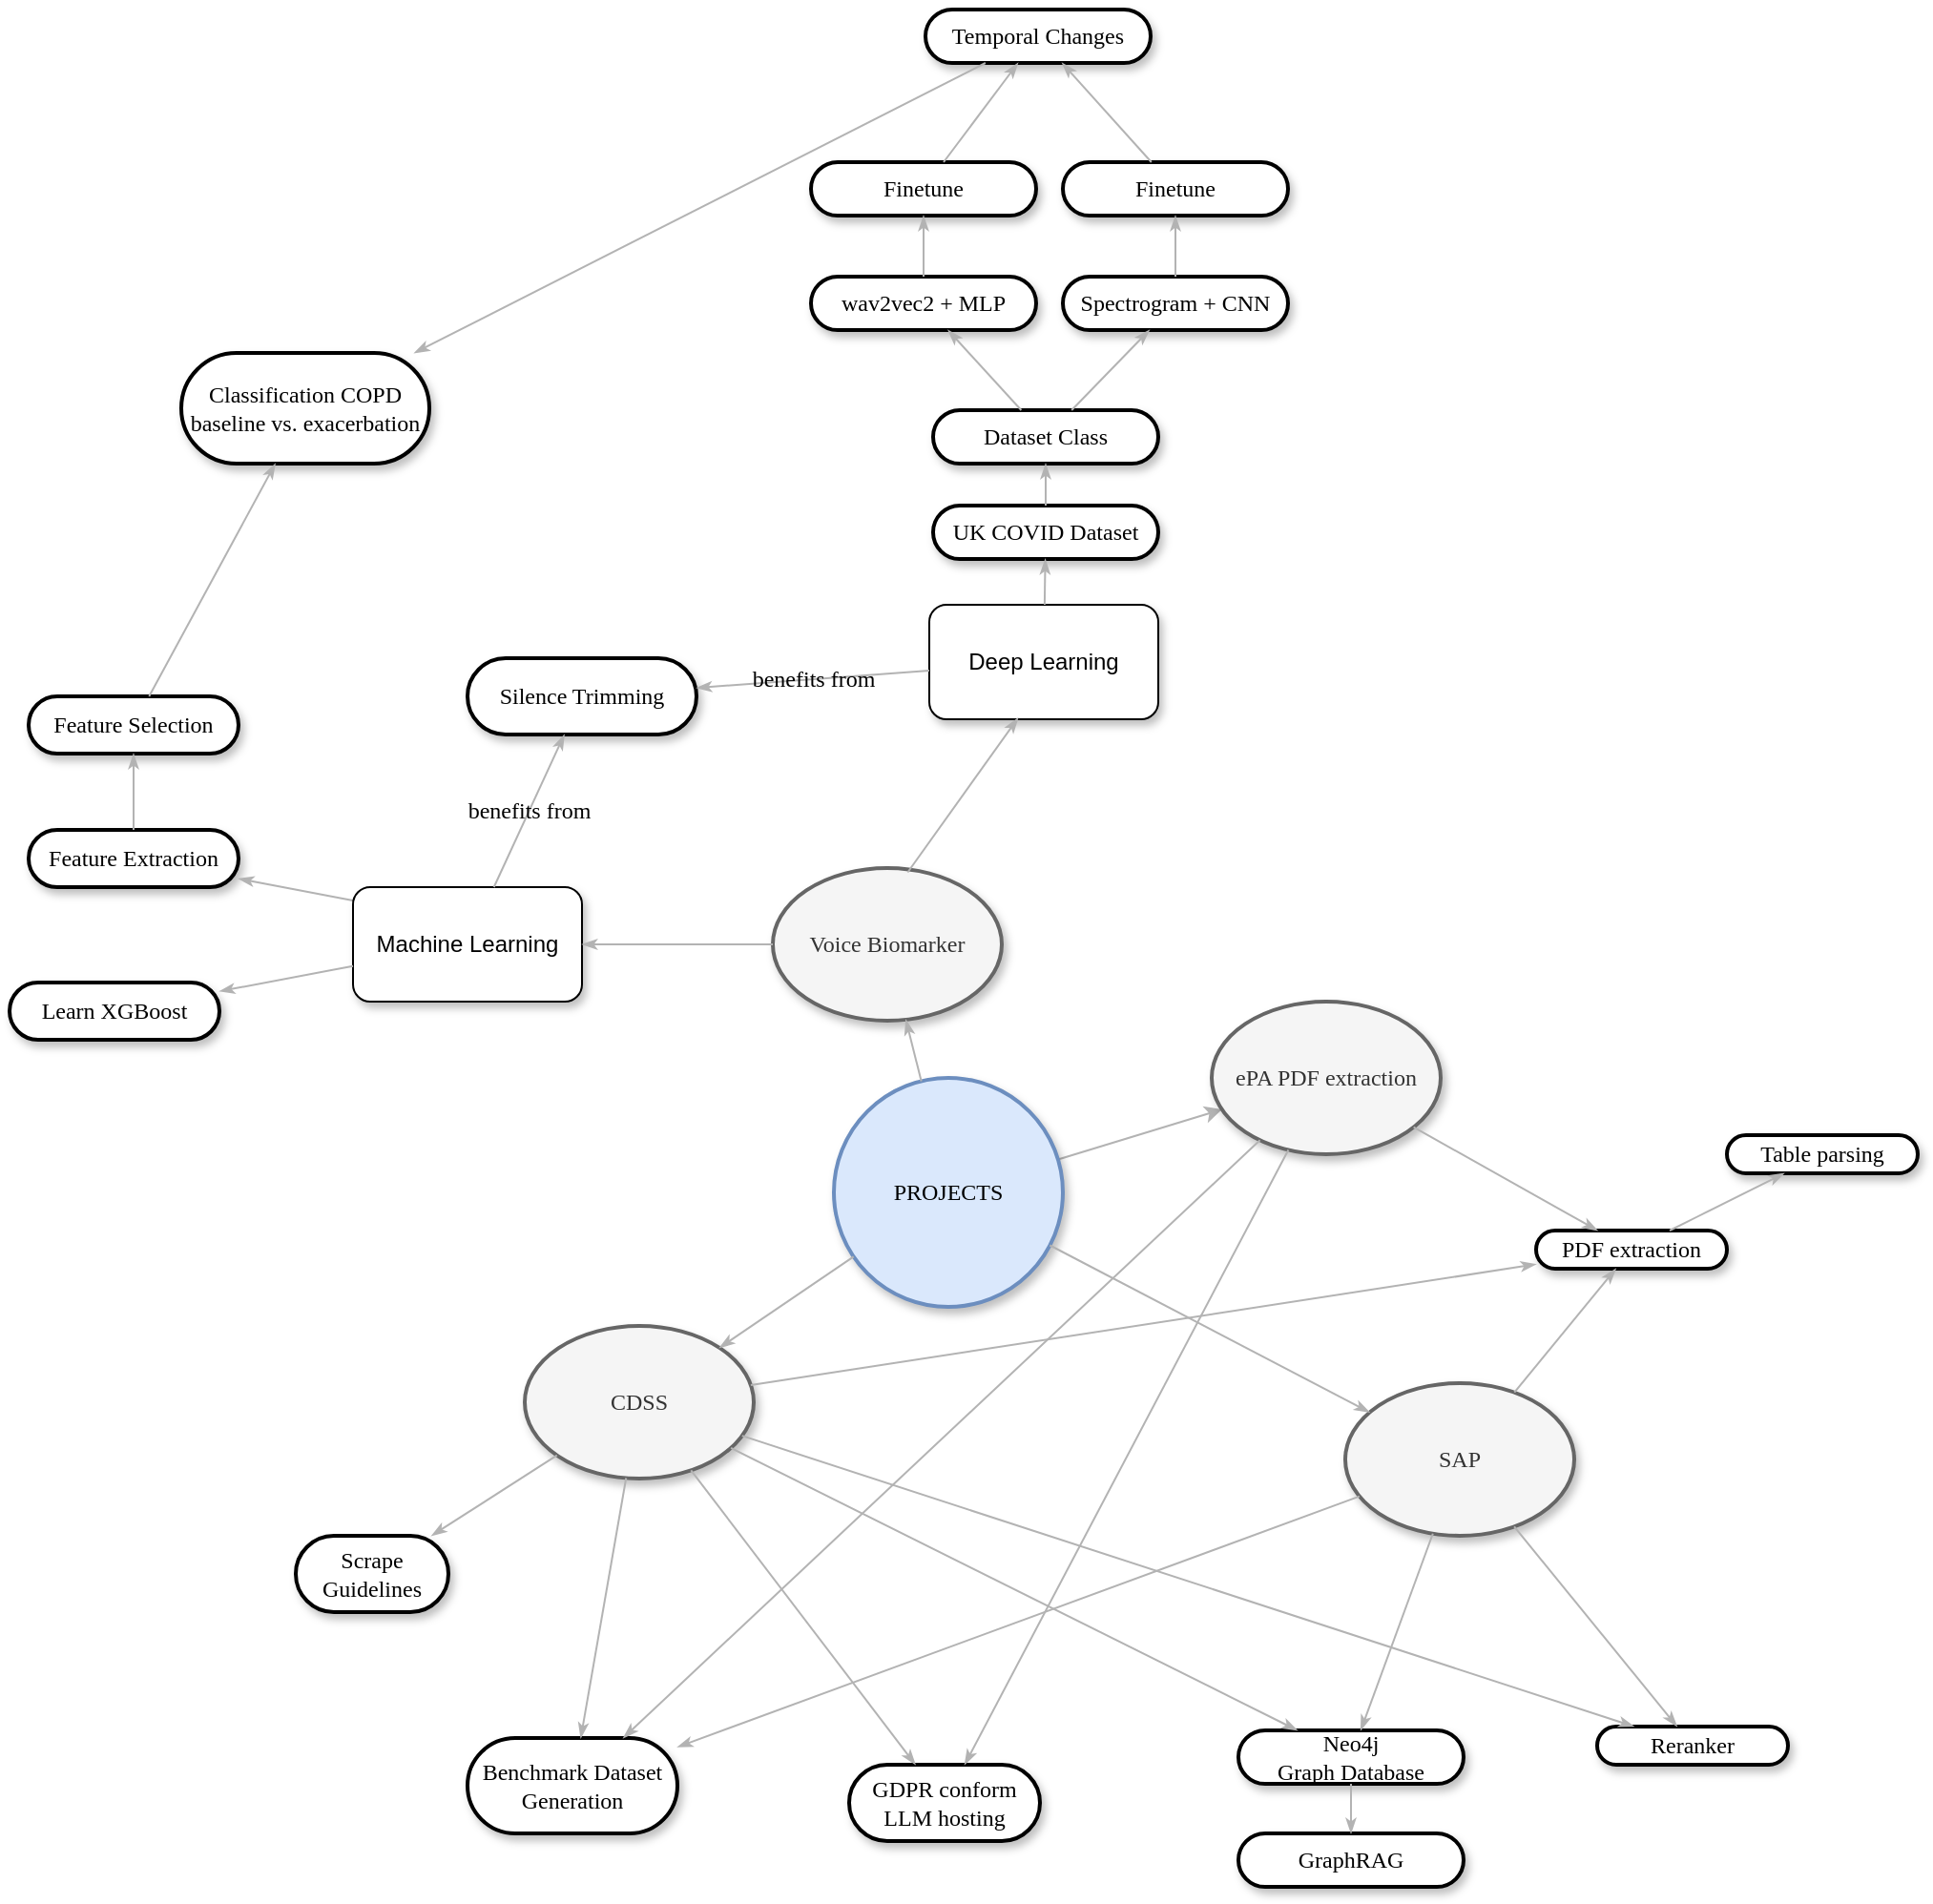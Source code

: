 <mxfile version="26.2.14">
  <diagram name="Page-1" id="ad52d381-51e7-2e0d-a935-2d0ddd2fd229">
    <mxGraphModel dx="1307" dy="1659" grid="1" gridSize="10" guides="1" tooltips="1" connect="1" arrows="1" fold="1" page="0" pageScale="1" pageWidth="1100" pageHeight="850" background="none" math="0" shadow="0">
      <root>
        <object label="" id="0">
          <mxCell />
        </object>
        <mxCell id="1" parent="0" />
        <mxCell id="2c924340bb9dbf6c-2" value="Voice Biomarker" style="ellipse;whiteSpace=wrap;html=1;rounded=1;shadow=1;comic=0;labelBackgroundColor=none;strokeWidth=2;fontFamily=Verdana;fontSize=12;align=center;fillColor=#f5f5f5;fontColor=#333333;strokeColor=#666666;" parent="1" vertex="1">
          <mxGeometry x="350" y="10" width="120" height="80" as="geometry" />
        </mxCell>
        <mxCell id="2c924340bb9dbf6c-3" value="&lt;span&gt;SAP&lt;/span&gt;" style="ellipse;whiteSpace=wrap;html=1;rounded=1;shadow=1;comic=0;labelBackgroundColor=none;strokeWidth=2;fontFamily=Verdana;fontSize=12;align=center;fillColor=#f5f5f5;fontColor=#333333;strokeColor=#666666;" parent="1" vertex="1">
          <mxGeometry x="650" y="280" width="120" height="80" as="geometry" />
        </mxCell>
        <mxCell id="xwB6e1dVZzUeRVQKmJ4m-3" style="rounded=0;orthogonalLoop=1;jettySize=auto;html=1;curved=0;strokeColor=light-dark(#b3b3b3, #ededed);noEdgeStyle=1;" edge="1" parent="1" source="2c924340bb9dbf6c-4" target="xwB6e1dVZzUeRVQKmJ4m-1">
          <mxGeometry relative="1" as="geometry" />
        </mxCell>
        <mxCell id="2c924340bb9dbf6c-4" value="PROJECTS" style="ellipse;whiteSpace=wrap;html=1;rounded=1;shadow=1;comic=0;labelBackgroundColor=none;strokeWidth=2;fontFamily=Verdana;fontSize=12;align=center;fillColor=#dae8fc;strokeColor=#6c8ebf;" parent="1" vertex="1">
          <mxGeometry x="382" y="120" width="120" height="120" as="geometry" />
        </mxCell>
        <mxCell id="2c924340bb9dbf6c-5" value="CDSS" style="ellipse;whiteSpace=wrap;html=1;rounded=1;shadow=1;comic=0;labelBackgroundColor=none;strokeWidth=2;fontFamily=Verdana;fontSize=12;align=center;fillColor=#f5f5f5;fontColor=#333333;strokeColor=#666666;" parent="1" vertex="1">
          <mxGeometry x="220" y="250" width="120" height="80" as="geometry" />
        </mxCell>
        <mxCell id="2c924340bb9dbf6c-9" value="&lt;span&gt;Silence Trimming&lt;/span&gt;" style="whiteSpace=wrap;html=1;rounded=1;shadow=1;comic=0;labelBackgroundColor=none;strokeWidth=2;fontFamily=Verdana;fontSize=12;align=center;arcSize=50;" parent="1" vertex="1">
          <mxGeometry x="190" y="-100" width="120" height="40" as="geometry" />
        </mxCell>
        <mxCell id="2c924340bb9dbf6c-10" value="&lt;span&gt;Feature Extraction&lt;/span&gt;" style="whiteSpace=wrap;html=1;rounded=1;shadow=1;comic=0;labelBackgroundColor=none;strokeWidth=2;fontFamily=Verdana;fontSize=12;align=center;arcSize=50;" parent="1" vertex="1">
          <mxGeometry x="-40" y="-10" width="110" height="30" as="geometry" />
        </mxCell>
        <mxCell id="2c924340bb9dbf6c-15" value="&lt;span&gt;Reranker&lt;/span&gt;" style="whiteSpace=wrap;html=1;rounded=1;shadow=1;comic=0;labelBackgroundColor=none;strokeWidth=2;fontFamily=Verdana;fontSize=12;align=center;arcSize=50;" parent="1" vertex="1">
          <mxGeometry x="782" y="460" width="100" height="20" as="geometry" />
        </mxCell>
        <mxCell id="2c924340bb9dbf6c-17" value="&lt;span&gt;PDF extraction&lt;/span&gt;" style="whiteSpace=wrap;html=1;rounded=1;shadow=1;comic=0;labelBackgroundColor=none;strokeWidth=2;fontFamily=Verdana;fontSize=12;align=center;arcSize=50;" parent="1" vertex="1">
          <mxGeometry x="750" y="200" width="100" height="20" as="geometry" />
        </mxCell>
        <mxCell id="2c924340bb9dbf6c-18" value="Neo4j&lt;div&gt;Graph Database&lt;/div&gt;" style="whiteSpace=wrap;html=1;rounded=1;shadow=1;comic=0;labelBackgroundColor=none;strokeWidth=2;fontFamily=Verdana;fontSize=12;align=center;arcSize=50;" parent="1" vertex="1">
          <mxGeometry x="594" y="462" width="118" height="28" as="geometry" />
        </mxCell>
        <mxCell id="2c924340bb9dbf6c-19" value="Table parsing" style="whiteSpace=wrap;html=1;rounded=1;shadow=1;comic=0;labelBackgroundColor=none;strokeWidth=2;fontFamily=Verdana;fontSize=12;align=center;arcSize=50;" parent="1" vertex="1">
          <mxGeometry x="850" y="150" width="100" height="20" as="geometry" />
        </mxCell>
        <mxCell id="2c924340bb9dbf6c-27" value="" style="edgeStyle=none;rounded=1;html=1;labelBackgroundColor=none;startArrow=none;startFill=0;startSize=5;endArrow=classicThin;endFill=1;endSize=5;jettySize=auto;orthogonalLoop=1;strokeColor=#B3B3B3;strokeWidth=1;fontFamily=Verdana;fontSize=12;exitX=1;exitY=0.5;exitDx=0;exitDy=0;noEdgeStyle=1;" parent="1" source="xwB6e1dVZzUeRVQKmJ4m-8" target="2c924340bb9dbf6c-10" edge="1">
          <mxGeometry relative="1" as="geometry" />
        </mxCell>
        <mxCell id="2c924340bb9dbf6c-31" value="" style="edgeStyle=none;rounded=1;html=1;labelBackgroundColor=none;startArrow=none;startFill=0;startSize=5;endArrow=classicThin;endFill=1;endSize=5;jettySize=auto;orthogonalLoop=1;strokeColor=#B3B3B3;strokeWidth=1;fontFamily=Verdana;fontSize=12;noEdgeStyle=1;" parent="1" source="2c924340bb9dbf6c-4" target="2c924340bb9dbf6c-2" edge="1">
          <mxGeometry x="-0.003" relative="1" as="geometry">
            <mxPoint as="offset" />
          </mxGeometry>
        </mxCell>
        <mxCell id="2c924340bb9dbf6c-32" value="" style="edgeStyle=none;rounded=1;html=1;labelBackgroundColor=none;startArrow=none;startFill=0;startSize=5;endArrow=classicThin;endFill=1;endSize=5;jettySize=auto;orthogonalLoop=1;strokeColor=#B3B3B3;strokeWidth=1;fontFamily=Verdana;fontSize=12;noEdgeStyle=1;" parent="1" source="2c924340bb9dbf6c-4" target="2c924340bb9dbf6c-3" edge="1">
          <mxGeometry relative="1" as="geometry" />
        </mxCell>
        <mxCell id="2c924340bb9dbf6c-33" value="" style="edgeStyle=none;rounded=1;html=1;labelBackgroundColor=none;startArrow=none;startFill=0;startSize=5;endArrow=classicThin;endFill=1;endSize=5;jettySize=auto;orthogonalLoop=1;strokeColor=#B3B3B3;strokeWidth=1;fontFamily=Verdana;fontSize=12;noEdgeStyle=1;" parent="1" source="2c924340bb9dbf6c-4" target="2c924340bb9dbf6c-5" edge="1">
          <mxGeometry relative="1" as="geometry" />
        </mxCell>
        <mxCell id="2c924340bb9dbf6c-41" value="" style="edgeStyle=none;rounded=1;html=1;labelBackgroundColor=none;startArrow=none;startFill=0;startSize=5;endArrow=classicThin;endFill=1;endSize=5;jettySize=auto;orthogonalLoop=1;strokeColor=#B3B3B3;strokeWidth=1;fontFamily=Verdana;fontSize=12;noEdgeStyle=1;" parent="1" source="2c924340bb9dbf6c-3" target="2c924340bb9dbf6c-18" edge="1">
          <mxGeometry relative="1" as="geometry" />
        </mxCell>
        <mxCell id="2c924340bb9dbf6c-42" value="" style="edgeStyle=none;rounded=1;html=1;labelBackgroundColor=none;startArrow=none;startFill=0;startSize=5;endArrow=classicThin;endFill=1;endSize=5;jettySize=auto;orthogonalLoop=1;strokeColor=#B3B3B3;strokeWidth=1;fontFamily=Verdana;fontSize=12;noEdgeStyle=1;" parent="1" source="2c924340bb9dbf6c-3" target="2c924340bb9dbf6c-17" edge="1">
          <mxGeometry relative="1" as="geometry" />
        </mxCell>
        <mxCell id="2c924340bb9dbf6c-44" value="" style="edgeStyle=none;rounded=1;html=1;labelBackgroundColor=none;startArrow=none;startFill=0;startSize=5;endArrow=classicThin;endFill=1;endSize=5;jettySize=auto;orthogonalLoop=1;strokeColor=#B3B3B3;strokeWidth=1;fontFamily=Verdana;fontSize=12;noEdgeStyle=1;" parent="1" source="2c924340bb9dbf6c-3" target="2c924340bb9dbf6c-15" edge="1">
          <mxGeometry relative="1" as="geometry" />
        </mxCell>
        <mxCell id="2c924340bb9dbf6c-58" value="&lt;span&gt;GDPR conform LLM hosting&lt;/span&gt;" style="whiteSpace=wrap;html=1;rounded=1;shadow=1;comic=0;labelBackgroundColor=none;strokeWidth=2;fontFamily=Verdana;fontSize=12;align=center;arcSize=50;" parent="1" vertex="1">
          <mxGeometry x="390" y="480" width="100" height="40" as="geometry" />
        </mxCell>
        <mxCell id="2c924340bb9dbf6c-77" value="" style="edgeStyle=none;rounded=1;html=1;labelBackgroundColor=none;startArrow=none;startFill=0;startSize=5;endArrow=classicThin;endFill=1;endSize=5;jettySize=auto;orthogonalLoop=1;strokeColor=#B3B3B3;strokeWidth=1;fontFamily=Verdana;fontSize=12;noEdgeStyle=1;" parent="1" source="2c924340bb9dbf6c-5" target="2c924340bb9dbf6c-58" edge="1">
          <mxGeometry x="-0.002" relative="1" as="geometry">
            <mxPoint as="offset" />
          </mxGeometry>
        </mxCell>
        <mxCell id="xwB6e1dVZzUeRVQKmJ4m-1" value="ePA PDF extraction" style="ellipse;whiteSpace=wrap;html=1;rounded=1;shadow=1;comic=0;labelBackgroundColor=none;strokeWidth=2;fontFamily=Verdana;fontSize=12;align=center;fillColor=#f5f5f5;fontColor=#333333;strokeColor=#666666;" vertex="1" parent="1">
          <mxGeometry x="580" y="80" width="120" height="80" as="geometry" />
        </mxCell>
        <mxCell id="xwB6e1dVZzUeRVQKmJ4m-8" value="Machine Learning" style="rounded=1;whiteSpace=wrap;html=1;shadow=1;" vertex="1" parent="1">
          <mxGeometry x="130" y="20" width="120" height="60" as="geometry" />
        </mxCell>
        <mxCell id="xwB6e1dVZzUeRVQKmJ4m-9" value="" style="edgeStyle=none;rounded=1;html=1;labelBackgroundColor=none;startArrow=none;startFill=0;startSize=5;endArrow=classicThin;endFill=1;endSize=5;jettySize=auto;orthogonalLoop=1;strokeColor=#B3B3B3;strokeWidth=1;fontFamily=Verdana;fontSize=12;noEdgeStyle=1;" edge="1" parent="1" source="2c924340bb9dbf6c-2" target="xwB6e1dVZzUeRVQKmJ4m-8">
          <mxGeometry relative="1" as="geometry">
            <mxPoint x="283" y="135" as="sourcePoint" />
            <mxPoint x="219" y="100" as="targetPoint" />
          </mxGeometry>
        </mxCell>
        <mxCell id="xwB6e1dVZzUeRVQKmJ4m-10" value="Deep Learning" style="rounded=1;whiteSpace=wrap;html=1;shadow=1;" vertex="1" parent="1">
          <mxGeometry x="432" y="-128" width="120" height="60" as="geometry" />
        </mxCell>
        <mxCell id="xwB6e1dVZzUeRVQKmJ4m-11" value="" style="edgeStyle=none;rounded=1;html=1;labelBackgroundColor=none;startArrow=none;startFill=0;startSize=5;endArrow=classicThin;endFill=1;endSize=5;jettySize=auto;orthogonalLoop=1;strokeColor=#B3B3B3;strokeWidth=1;fontFamily=Verdana;fontSize=12;exitX=0.589;exitY=0.028;exitDx=0;exitDy=0;exitPerimeter=0;entryX=0.388;entryY=0.988;entryDx=0;entryDy=0;entryPerimeter=0;noEdgeStyle=1;" edge="1" parent="1" target="xwB6e1dVZzUeRVQKmJ4m-10" source="2c924340bb9dbf6c-2">
          <mxGeometry relative="1" as="geometry">
            <mxPoint x="182" y="483" as="sourcePoint" />
            <mxPoint x="99" y="470" as="targetPoint" />
          </mxGeometry>
        </mxCell>
        <mxCell id="xwB6e1dVZzUeRVQKmJ4m-12" value="&lt;span&gt;UK COVID Dataset&lt;/span&gt;" style="whiteSpace=wrap;html=1;rounded=1;shadow=1;comic=0;labelBackgroundColor=none;strokeWidth=2;fontFamily=Verdana;fontSize=12;align=center;arcSize=50;" vertex="1" parent="1">
          <mxGeometry x="434" y="-180" width="118" height="28" as="geometry" />
        </mxCell>
        <mxCell id="xwB6e1dVZzUeRVQKmJ4m-13" value="" style="edgeStyle=none;rounded=1;html=1;labelBackgroundColor=none;startArrow=none;startFill=0;startSize=5;endArrow=classicThin;endFill=1;endSize=5;jettySize=auto;orthogonalLoop=1;strokeColor=#B3B3B3;strokeWidth=1;fontFamily=Verdana;fontSize=12;noEdgeStyle=1;" edge="1" parent="1" target="xwB6e1dVZzUeRVQKmJ4m-12" source="xwB6e1dVZzUeRVQKmJ4m-10">
          <mxGeometry relative="1" as="geometry">
            <mxPoint x="526.698" y="-128" as="sourcePoint" />
          </mxGeometry>
        </mxCell>
        <mxCell id="xwB6e1dVZzUeRVQKmJ4m-15" value="benefits from" style="edgeStyle=none;rounded=1;html=1;labelBackgroundColor=none;startArrow=none;startFill=0;startSize=5;endArrow=classicThin;endFill=1;endSize=5;jettySize=auto;orthogonalLoop=1;strokeColor=#B3B3B3;strokeWidth=1;fontFamily=Verdana;fontSize=12;noEdgeStyle=1;" edge="1" parent="1" source="xwB6e1dVZzUeRVQKmJ4m-10" target="2c924340bb9dbf6c-9">
          <mxGeometry x="-0.0" relative="1" as="geometry">
            <mxPoint x="300" y="195" as="sourcePoint" />
            <mxPoint x="159" y="322" as="targetPoint" />
            <mxPoint as="offset" />
          </mxGeometry>
        </mxCell>
        <mxCell id="xwB6e1dVZzUeRVQKmJ4m-16" value="benefits from" style="edgeStyle=none;rounded=1;html=1;labelBackgroundColor=none;startArrow=none;startFill=0;startSize=5;endArrow=classicThin;endFill=1;endSize=5;jettySize=auto;orthogonalLoop=1;strokeColor=#B3B3B3;strokeWidth=1;fontFamily=Verdana;fontSize=12;noEdgeStyle=1;" edge="1" parent="1" source="xwB6e1dVZzUeRVQKmJ4m-8" target="2c924340bb9dbf6c-9">
          <mxGeometry x="-0.0" relative="1" as="geometry">
            <mxPoint x="99" y="320" as="sourcePoint" />
            <mxPoint x="98" y="260" as="targetPoint" />
            <mxPoint as="offset" />
          </mxGeometry>
        </mxCell>
        <mxCell id="xwB6e1dVZzUeRVQKmJ4m-17" value="&lt;span&gt;Feature Selection&lt;/span&gt;" style="whiteSpace=wrap;html=1;rounded=1;shadow=1;comic=0;labelBackgroundColor=none;strokeWidth=2;fontFamily=Verdana;fontSize=12;align=center;arcSize=50;" vertex="1" parent="1">
          <mxGeometry x="-40" y="-80" width="110" height="30" as="geometry" />
        </mxCell>
        <mxCell id="xwB6e1dVZzUeRVQKmJ4m-18" value="" style="edgeStyle=none;rounded=1;html=1;labelBackgroundColor=none;startArrow=none;startFill=0;startSize=5;endArrow=classicThin;endFill=1;endSize=5;jettySize=auto;orthogonalLoop=1;strokeColor=#B3B3B3;strokeWidth=1;fontFamily=Verdana;fontSize=12;noEdgeStyle=1;" edge="1" parent="1" source="2c924340bb9dbf6c-10" target="xwB6e1dVZzUeRVQKmJ4m-17">
          <mxGeometry relative="1" as="geometry">
            <mxPoint x="290" y="-20" as="sourcePoint" />
            <mxPoint x="329" y="-110" as="targetPoint" />
          </mxGeometry>
        </mxCell>
        <mxCell id="xwB6e1dVZzUeRVQKmJ4m-21" value="&lt;span&gt;Dataset Class&lt;/span&gt;" style="whiteSpace=wrap;html=1;rounded=1;shadow=1;comic=0;labelBackgroundColor=none;strokeWidth=2;fontFamily=Verdana;fontSize=12;align=center;arcSize=50;" vertex="1" parent="1">
          <mxGeometry x="434" y="-230" width="118" height="28" as="geometry" />
        </mxCell>
        <mxCell id="xwB6e1dVZzUeRVQKmJ4m-22" value="" style="edgeStyle=none;rounded=1;html=1;labelBackgroundColor=none;startArrow=none;startFill=0;startSize=5;endArrow=classicThin;endFill=1;endSize=5;jettySize=auto;orthogonalLoop=1;strokeColor=#B3B3B3;strokeWidth=1;fontFamily=Verdana;fontSize=12;noEdgeStyle=1;" edge="1" parent="1" target="xwB6e1dVZzUeRVQKmJ4m-21" source="xwB6e1dVZzUeRVQKmJ4m-12">
          <mxGeometry relative="1" as="geometry">
            <mxPoint x="546.811" y="-240" as="sourcePoint" />
          </mxGeometry>
        </mxCell>
        <mxCell id="xwB6e1dVZzUeRVQKmJ4m-25" value="Spectrogram + CNN" style="whiteSpace=wrap;html=1;rounded=1;shadow=1;comic=0;labelBackgroundColor=none;strokeWidth=2;fontFamily=Verdana;fontSize=12;align=center;arcSize=50;" vertex="1" parent="1">
          <mxGeometry x="502" y="-300" width="118" height="28" as="geometry" />
        </mxCell>
        <mxCell id="xwB6e1dVZzUeRVQKmJ4m-26" value="" style="edgeStyle=none;rounded=1;html=1;labelBackgroundColor=none;startArrow=none;startFill=0;startSize=5;endArrow=classicThin;endFill=1;endSize=5;jettySize=auto;orthogonalLoop=1;strokeColor=#B3B3B3;strokeWidth=1;fontFamily=Verdana;fontSize=12;noEdgeStyle=1;" edge="1" parent="1" target="xwB6e1dVZzUeRVQKmJ4m-25" source="xwB6e1dVZzUeRVQKmJ4m-21">
          <mxGeometry relative="1" as="geometry">
            <mxPoint x="493" y="-240" as="sourcePoint" />
          </mxGeometry>
        </mxCell>
        <mxCell id="xwB6e1dVZzUeRVQKmJ4m-28" value="wav2vec2 + MLP" style="whiteSpace=wrap;html=1;rounded=1;shadow=1;comic=0;labelBackgroundColor=none;strokeWidth=2;fontFamily=Verdana;fontSize=12;align=center;arcSize=50;" vertex="1" parent="1">
          <mxGeometry x="370" y="-300" width="118" height="28" as="geometry" />
        </mxCell>
        <mxCell id="xwB6e1dVZzUeRVQKmJ4m-29" value="" style="edgeStyle=none;rounded=1;html=1;labelBackgroundColor=none;startArrow=none;startFill=0;startSize=5;endArrow=classicThin;endFill=1;endSize=5;jettySize=auto;orthogonalLoop=1;strokeColor=#B3B3B3;strokeWidth=1;fontFamily=Verdana;fontSize=12;noEdgeStyle=1;" edge="1" parent="1" target="xwB6e1dVZzUeRVQKmJ4m-28" source="xwB6e1dVZzUeRVQKmJ4m-21">
          <mxGeometry relative="1" as="geometry">
            <mxPoint x="355" y="-251" as="sourcePoint" />
          </mxGeometry>
        </mxCell>
        <mxCell id="xwB6e1dVZzUeRVQKmJ4m-30" value="Finetune" style="whiteSpace=wrap;html=1;rounded=1;shadow=1;comic=0;labelBackgroundColor=none;strokeWidth=2;fontFamily=Verdana;fontSize=12;align=center;arcSize=50;" vertex="1" parent="1">
          <mxGeometry x="370" y="-360" width="118" height="28" as="geometry" />
        </mxCell>
        <mxCell id="xwB6e1dVZzUeRVQKmJ4m-31" value="" style="edgeStyle=none;rounded=1;html=1;labelBackgroundColor=none;startArrow=none;startFill=0;startSize=5;endArrow=classicThin;endFill=1;endSize=5;jettySize=auto;orthogonalLoop=1;strokeColor=#B3B3B3;strokeWidth=1;fontFamily=Verdana;fontSize=12;noEdgeStyle=1;" edge="1" parent="1" target="xwB6e1dVZzUeRVQKmJ4m-30" source="xwB6e1dVZzUeRVQKmJ4m-28">
          <mxGeometry relative="1" as="geometry">
            <mxPoint x="455" y="-360" as="sourcePoint" />
          </mxGeometry>
        </mxCell>
        <mxCell id="xwB6e1dVZzUeRVQKmJ4m-32" value="Finetune" style="whiteSpace=wrap;html=1;rounded=1;shadow=1;comic=0;labelBackgroundColor=none;strokeWidth=2;fontFamily=Verdana;fontSize=12;align=center;arcSize=50;" vertex="1" parent="1">
          <mxGeometry x="502" y="-360" width="118" height="28" as="geometry" />
        </mxCell>
        <mxCell id="xwB6e1dVZzUeRVQKmJ4m-33" value="" style="edgeStyle=none;rounded=1;html=1;labelBackgroundColor=none;startArrow=none;startFill=0;startSize=5;endArrow=classicThin;endFill=1;endSize=5;jettySize=auto;orthogonalLoop=1;strokeColor=#B3B3B3;strokeWidth=1;fontFamily=Verdana;fontSize=12;noEdgeStyle=1;" edge="1" parent="1" target="xwB6e1dVZzUeRVQKmJ4m-32" source="xwB6e1dVZzUeRVQKmJ4m-25">
          <mxGeometry relative="1" as="geometry">
            <mxPoint x="579" y="-316" as="sourcePoint" />
          </mxGeometry>
        </mxCell>
        <mxCell id="xwB6e1dVZzUeRVQKmJ4m-34" value="" style="edgeStyle=none;rounded=1;html=1;labelBackgroundColor=none;startArrow=none;startFill=0;startSize=5;endArrow=classicThin;endFill=1;endSize=5;jettySize=auto;orthogonalLoop=1;strokeColor=#B3B3B3;strokeWidth=1;fontFamily=Verdana;fontSize=12;noEdgeStyle=1;" edge="1" parent="1" source="2c924340bb9dbf6c-5" target="2c924340bb9dbf6c-18">
          <mxGeometry relative="1" as="geometry">
            <mxPoint x="811" y="361" as="sourcePoint" />
            <mxPoint x="683" y="452" as="targetPoint" />
          </mxGeometry>
        </mxCell>
        <mxCell id="xwB6e1dVZzUeRVQKmJ4m-35" value="GraphRAG" style="whiteSpace=wrap;html=1;rounded=1;shadow=1;comic=0;labelBackgroundColor=none;strokeWidth=2;fontFamily=Verdana;fontSize=12;align=center;arcSize=50;" vertex="1" parent="1">
          <mxGeometry x="594" y="516" width="118" height="28" as="geometry" />
        </mxCell>
        <mxCell id="xwB6e1dVZzUeRVQKmJ4m-36" value="" style="edgeStyle=none;rounded=1;html=1;labelBackgroundColor=none;startArrow=none;startFill=0;startSize=5;endArrow=classicThin;endFill=1;endSize=5;jettySize=auto;orthogonalLoop=1;strokeColor=#B3B3B3;strokeWidth=1;fontFamily=Verdana;fontSize=12;noEdgeStyle=1;" edge="1" parent="1" target="xwB6e1dVZzUeRVQKmJ4m-35" source="2c924340bb9dbf6c-18">
          <mxGeometry relative="1" as="geometry">
            <mxPoint x="450" y="430" as="sourcePoint" />
            <mxPoint x="694" y="509" as="targetPoint" />
          </mxGeometry>
        </mxCell>
        <mxCell id="xwB6e1dVZzUeRVQKmJ4m-38" value="" style="edgeStyle=none;rounded=1;html=1;labelBackgroundColor=none;startArrow=none;startFill=0;startSize=5;endArrow=classicThin;endFill=1;endSize=5;jettySize=auto;orthogonalLoop=1;strokeColor=#B3B3B3;strokeWidth=1;fontFamily=Verdana;fontSize=12;noEdgeStyle=1;" edge="1" parent="1" source="2c924340bb9dbf6c-5" target="2c924340bb9dbf6c-17">
          <mxGeometry relative="1" as="geometry">
            <mxPoint x="449" y="383" as="sourcePoint" />
            <mxPoint x="634" y="472" as="targetPoint" />
          </mxGeometry>
        </mxCell>
        <mxCell id="xwB6e1dVZzUeRVQKmJ4m-39" value="" style="edgeStyle=none;rounded=1;html=1;labelBackgroundColor=none;startArrow=none;startFill=0;startSize=5;endArrow=classicThin;endFill=1;endSize=5;jettySize=auto;orthogonalLoop=1;strokeColor=#B3B3B3;strokeWidth=1;fontFamily=Verdana;fontSize=12;noEdgeStyle=1;" edge="1" parent="1" source="xwB6e1dVZzUeRVQKmJ4m-1" target="2c924340bb9dbf6c-17">
          <mxGeometry relative="1" as="geometry">
            <mxPoint x="792" y="334" as="sourcePoint" />
            <mxPoint x="670" y="340" as="targetPoint" />
          </mxGeometry>
        </mxCell>
        <mxCell id="xwB6e1dVZzUeRVQKmJ4m-40" value="" style="edgeStyle=none;rounded=1;html=1;labelBackgroundColor=none;startArrow=none;startFill=0;startSize=5;endArrow=classicThin;endFill=1;endSize=5;jettySize=auto;orthogonalLoop=1;strokeColor=#B3B3B3;strokeWidth=1;fontFamily=Verdana;fontSize=12;noEdgeStyle=1;" edge="1" parent="1" source="2c924340bb9dbf6c-17" target="2c924340bb9dbf6c-19">
          <mxGeometry relative="1" as="geometry">
            <mxPoint x="950" y="200" as="sourcePoint" />
            <mxPoint x="920" y="120" as="targetPoint" />
          </mxGeometry>
        </mxCell>
        <mxCell id="xwB6e1dVZzUeRVQKmJ4m-41" value="" style="edgeStyle=none;rounded=1;html=1;labelBackgroundColor=none;startArrow=none;startFill=0;startSize=5;endArrow=classicThin;endFill=1;endSize=5;jettySize=auto;orthogonalLoop=1;strokeColor=#B3B3B3;strokeWidth=1;fontFamily=Verdana;fontSize=12;noEdgeStyle=1;" edge="1" parent="1" source="2c924340bb9dbf6c-5" target="2c924340bb9dbf6c-15">
          <mxGeometry relative="1" as="geometry">
            <mxPoint x="855" y="372" as="sourcePoint" />
            <mxPoint x="861" y="470" as="targetPoint" />
          </mxGeometry>
        </mxCell>
        <mxCell id="xwB6e1dVZzUeRVQKmJ4m-46" value="" style="edgeStyle=none;rounded=1;html=1;labelBackgroundColor=none;startArrow=none;startFill=0;startSize=5;endArrow=classicThin;endFill=1;endSize=5;jettySize=auto;orthogonalLoop=1;strokeColor=#B3B3B3;strokeWidth=1;fontFamily=Verdana;fontSize=12;noEdgeStyle=1;" edge="1" parent="1" source="xwB6e1dVZzUeRVQKmJ4m-1" target="2c924340bb9dbf6c-58">
          <mxGeometry relative="1" as="geometry">
            <mxPoint x="400" y="400" as="sourcePoint" />
            <mxPoint x="400" y="472" as="targetPoint" />
          </mxGeometry>
        </mxCell>
        <mxCell id="xwB6e1dVZzUeRVQKmJ4m-47" value="&lt;span&gt;Benchmark Dataset Generation&lt;/span&gt;" style="whiteSpace=wrap;html=1;rounded=1;shadow=1;comic=0;labelBackgroundColor=none;strokeWidth=2;fontFamily=Verdana;fontSize=12;align=center;arcSize=50;" vertex="1" parent="1">
          <mxGeometry x="190" y="466" width="110" height="50" as="geometry" />
        </mxCell>
        <mxCell id="xwB6e1dVZzUeRVQKmJ4m-48" value="" style="edgeStyle=none;rounded=1;html=1;labelBackgroundColor=none;startArrow=none;startFill=0;startSize=5;endArrow=classicThin;endFill=1;endSize=5;jettySize=auto;orthogonalLoop=1;strokeColor=#B3B3B3;strokeWidth=1;fontFamily=Verdana;fontSize=12;noEdgeStyle=1;" edge="1" parent="1" source="2c924340bb9dbf6c-5" target="xwB6e1dVZzUeRVQKmJ4m-47">
          <mxGeometry x="-0.001" relative="1" as="geometry">
            <mxPoint x="207" y="323" as="sourcePoint" />
            <mxPoint x="376" y="466" as="targetPoint" />
            <mxPoint as="offset" />
          </mxGeometry>
        </mxCell>
        <mxCell id="xwB6e1dVZzUeRVQKmJ4m-49" value="" style="edgeStyle=none;rounded=1;html=1;labelBackgroundColor=none;startArrow=none;startFill=0;startSize=5;endArrow=classicThin;endFill=1;endSize=5;jettySize=auto;orthogonalLoop=1;strokeColor=#B3B3B3;strokeWidth=1;fontFamily=Verdana;fontSize=12;noEdgeStyle=1;" edge="1" parent="1" source="xwB6e1dVZzUeRVQKmJ4m-1" target="xwB6e1dVZzUeRVQKmJ4m-47">
          <mxGeometry relative="1" as="geometry">
            <mxPoint x="154" y="331" as="sourcePoint" />
            <mxPoint x="125" y="400" as="targetPoint" />
          </mxGeometry>
        </mxCell>
        <mxCell id="xwB6e1dVZzUeRVQKmJ4m-50" value="" style="edgeStyle=none;rounded=1;html=1;labelBackgroundColor=none;startArrow=none;startFill=0;startSize=5;endArrow=classicThin;endFill=1;endSize=5;jettySize=auto;orthogonalLoop=1;strokeColor=#B3B3B3;strokeWidth=1;fontFamily=Verdana;fontSize=12;noEdgeStyle=1;" edge="1" parent="1" source="2c924340bb9dbf6c-3" target="xwB6e1dVZzUeRVQKmJ4m-47">
          <mxGeometry relative="1" as="geometry">
            <mxPoint x="654" y="128" as="sourcePoint" />
            <mxPoint x="160" y="400" as="targetPoint" />
          </mxGeometry>
        </mxCell>
        <mxCell id="xwB6e1dVZzUeRVQKmJ4m-51" value="Temporal Changes" style="whiteSpace=wrap;html=1;rounded=1;shadow=1;comic=0;labelBackgroundColor=none;strokeWidth=2;fontFamily=Verdana;fontSize=12;align=center;arcSize=50;" vertex="1" parent="1">
          <mxGeometry x="430" y="-440" width="118" height="28" as="geometry" />
        </mxCell>
        <mxCell id="xwB6e1dVZzUeRVQKmJ4m-52" value="" style="edgeStyle=none;rounded=1;html=1;labelBackgroundColor=none;startArrow=none;startFill=0;startSize=5;endArrow=classicThin;endFill=1;endSize=5;jettySize=auto;orthogonalLoop=1;strokeColor=#B3B3B3;strokeWidth=1;fontFamily=Verdana;fontSize=12;noEdgeStyle=1;" edge="1" parent="1" target="xwB6e1dVZzUeRVQKmJ4m-51" source="xwB6e1dVZzUeRVQKmJ4m-30">
          <mxGeometry relative="1" as="geometry">
            <mxPoint x="443" y="-450" as="sourcePoint" />
          </mxGeometry>
        </mxCell>
        <mxCell id="xwB6e1dVZzUeRVQKmJ4m-53" value="" style="edgeStyle=none;rounded=1;html=1;labelBackgroundColor=none;startArrow=none;startFill=0;startSize=5;endArrow=classicThin;endFill=1;endSize=5;jettySize=auto;orthogonalLoop=1;strokeColor=#B3B3B3;strokeWidth=1;fontFamily=Verdana;fontSize=12;noEdgeStyle=1;" edge="1" parent="1" source="xwB6e1dVZzUeRVQKmJ4m-32" target="xwB6e1dVZzUeRVQKmJ4m-51">
          <mxGeometry relative="1" as="geometry">
            <mxPoint x="450" y="-350" as="sourcePoint" />
            <mxPoint x="489" y="-402" as="targetPoint" />
          </mxGeometry>
        </mxCell>
        <mxCell id="xwB6e1dVZzUeRVQKmJ4m-54" value="&lt;span&gt;Scrape Guidelines&lt;/span&gt;" style="whiteSpace=wrap;html=1;rounded=1;shadow=1;comic=0;labelBackgroundColor=none;strokeWidth=2;fontFamily=Verdana;fontSize=12;align=center;arcSize=50;" vertex="1" parent="1">
          <mxGeometry x="100" y="360" width="80" height="40" as="geometry" />
        </mxCell>
        <mxCell id="xwB6e1dVZzUeRVQKmJ4m-55" value="" style="edgeStyle=none;rounded=1;html=1;labelBackgroundColor=none;startArrow=none;startFill=0;startSize=5;endArrow=classicThin;endFill=1;endSize=5;jettySize=auto;orthogonalLoop=1;strokeColor=#B3B3B3;strokeWidth=1;fontFamily=Verdana;fontSize=12;noEdgeStyle=1;" edge="1" parent="1" source="2c924340bb9dbf6c-5" target="xwB6e1dVZzUeRVQKmJ4m-54">
          <mxGeometry x="-0.001" relative="1" as="geometry">
            <mxPoint x="283" y="340" as="sourcePoint" />
            <mxPoint x="259" y="476" as="targetPoint" />
            <mxPoint as="offset" />
          </mxGeometry>
        </mxCell>
        <mxCell id="xwB6e1dVZzUeRVQKmJ4m-56" value="&lt;span&gt;Classification COPD baseline vs. exacerbation&lt;/span&gt;" style="whiteSpace=wrap;html=1;rounded=1;shadow=1;comic=0;labelBackgroundColor=none;strokeWidth=2;fontFamily=Verdana;fontSize=12;align=center;arcSize=50;" vertex="1" parent="1">
          <mxGeometry x="40" y="-260" width="130" height="58" as="geometry" />
        </mxCell>
        <mxCell id="xwB6e1dVZzUeRVQKmJ4m-57" value="" style="edgeStyle=none;rounded=1;html=1;labelBackgroundColor=none;startArrow=none;startFill=0;startSize=5;endArrow=classicThin;endFill=1;endSize=5;jettySize=auto;orthogonalLoop=1;strokeColor=#B3B3B3;strokeWidth=1;fontFamily=Verdana;fontSize=12;noEdgeStyle=1;" edge="1" parent="1" target="xwB6e1dVZzUeRVQKmJ4m-56" source="xwB6e1dVZzUeRVQKmJ4m-17">
          <mxGeometry relative="1" as="geometry">
            <mxPoint x="-52" y="170" as="sourcePoint" />
            <mxPoint x="263" y="70" as="targetPoint" />
          </mxGeometry>
        </mxCell>
        <mxCell id="xwB6e1dVZzUeRVQKmJ4m-60" value="" style="edgeStyle=none;rounded=1;html=1;labelBackgroundColor=none;startArrow=none;startFill=0;startSize=5;endArrow=classicThin;endFill=1;endSize=5;jettySize=auto;orthogonalLoop=1;strokeColor=#B3B3B3;strokeWidth=1;fontFamily=Verdana;fontSize=12;noEdgeStyle=1;" edge="1" parent="1" source="xwB6e1dVZzUeRVQKmJ4m-51" target="xwB6e1dVZzUeRVQKmJ4m-56">
          <mxGeometry relative="1" as="geometry">
            <mxPoint x="199" y="30" as="sourcePoint" />
            <mxPoint x="196" y="-134" as="targetPoint" />
          </mxGeometry>
        </mxCell>
        <mxCell id="xwB6e1dVZzUeRVQKmJ4m-61" value="&lt;span&gt;Learn XGBoost&lt;/span&gt;" style="whiteSpace=wrap;html=1;rounded=1;shadow=1;comic=0;labelBackgroundColor=none;strokeWidth=2;fontFamily=Verdana;fontSize=12;align=center;arcSize=50;" vertex="1" parent="1">
          <mxGeometry x="-50" y="70" width="110" height="30" as="geometry" />
        </mxCell>
        <mxCell id="xwB6e1dVZzUeRVQKmJ4m-62" value="" style="edgeStyle=none;rounded=1;html=1;labelBackgroundColor=none;startArrow=none;startFill=0;startSize=5;endArrow=classicThin;endFill=1;endSize=5;jettySize=auto;orthogonalLoop=1;strokeColor=#B3B3B3;strokeWidth=1;fontFamily=Verdana;fontSize=12;noEdgeStyle=1;" edge="1" parent="1" target="xwB6e1dVZzUeRVQKmJ4m-61" source="xwB6e1dVZzUeRVQKmJ4m-8">
          <mxGeometry relative="1" as="geometry">
            <mxPoint x="5" y="140" as="sourcePoint" />
            <mxPoint x="319" y="40" as="targetPoint" />
          </mxGeometry>
        </mxCell>
      </root>
    </mxGraphModel>
  </diagram>
</mxfile>
